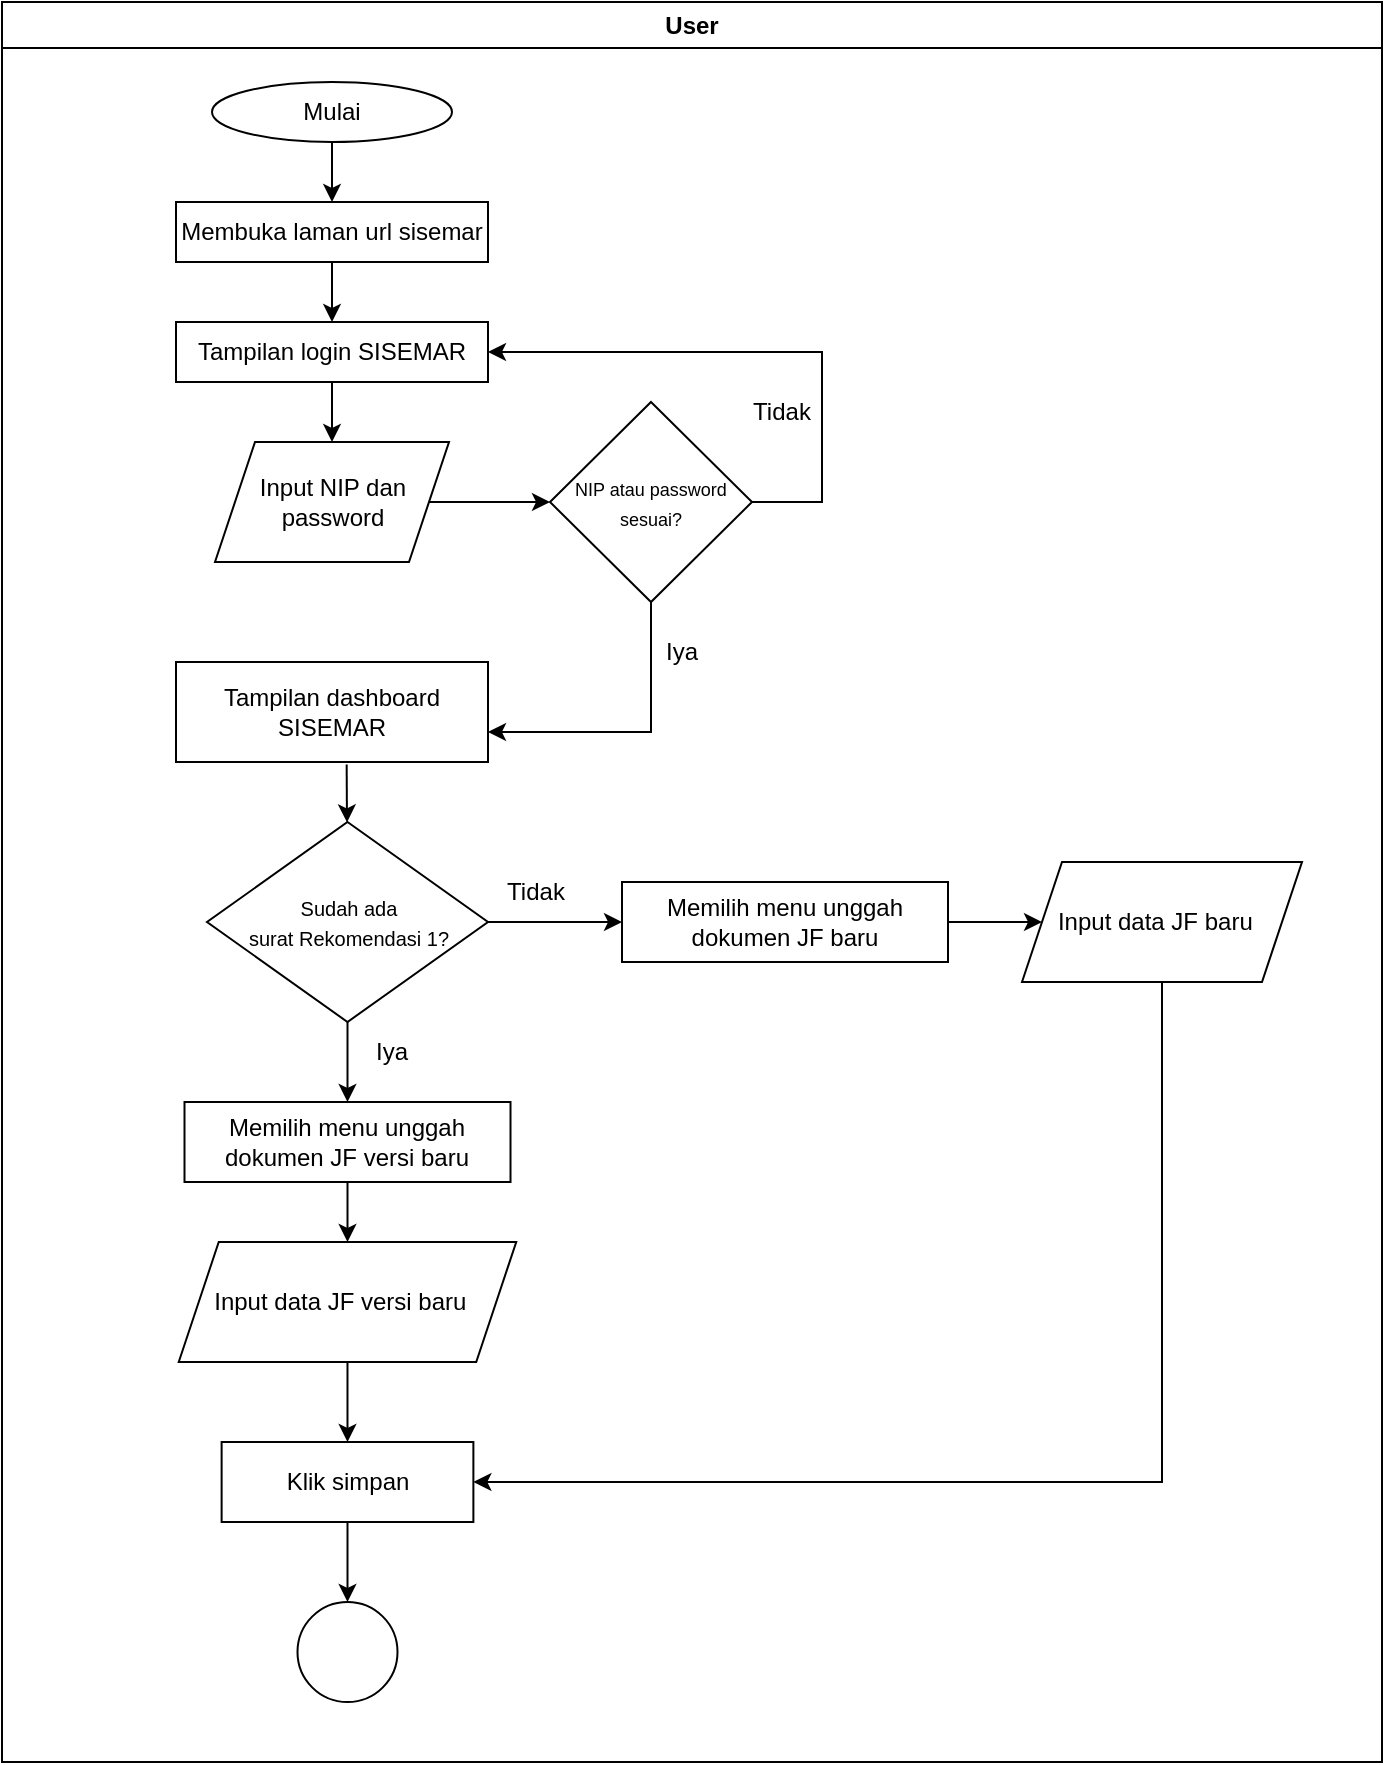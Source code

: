 <mxfile version="28.1.0">
  <diagram name="Halaman-1" id="uK1lXxShzl_tJUOJtHZC">
    <mxGraphModel dx="2574" dy="1002" grid="1" gridSize="10" guides="1" tooltips="1" connect="1" arrows="1" fold="1" page="1" pageScale="1" pageWidth="827" pageHeight="1169" math="0" shadow="0">
      <root>
        <mxCell id="0" />
        <mxCell id="1" parent="0" />
        <mxCell id="WBBm-CLDshW_mHcTqunQ-7" value="User" style="swimlane;whiteSpace=wrap;html=1;" parent="1" vertex="1">
          <mxGeometry x="-758" y="70" width="690" height="880" as="geometry" />
        </mxCell>
        <mxCell id="HcfepV2I2PUodawztDky-1" style="edgeStyle=orthogonalEdgeStyle;rounded=0;orthogonalLoop=1;jettySize=auto;html=1;" parent="WBBm-CLDshW_mHcTqunQ-7" source="VEq-Q2ySDu8XHJlhrdmW-1" target="WBBm-CLDshW_mHcTqunQ-2" edge="1">
          <mxGeometry relative="1" as="geometry" />
        </mxCell>
        <mxCell id="VEq-Q2ySDu8XHJlhrdmW-1" value="Mulai" style="ellipse;whiteSpace=wrap;html=1;" parent="WBBm-CLDshW_mHcTqunQ-7" vertex="1">
          <mxGeometry x="105" y="40" width="120" height="30" as="geometry" />
        </mxCell>
        <mxCell id="WBBm-CLDshW_mHcTqunQ-2" value="Membuka laman url sisemar" style="rounded=0;whiteSpace=wrap;html=1;" parent="WBBm-CLDshW_mHcTqunQ-7" vertex="1">
          <mxGeometry x="87" y="100" width="156" height="30" as="geometry" />
        </mxCell>
        <mxCell id="WBBm-CLDshW_mHcTqunQ-3" value="Input NIP dan password" style="shape=parallelogram;perimeter=parallelogramPerimeter;whiteSpace=wrap;html=1;fixedSize=1;" parent="WBBm-CLDshW_mHcTqunQ-7" vertex="1">
          <mxGeometry x="106.5" y="220" width="117" height="60" as="geometry" />
        </mxCell>
        <mxCell id="WBBm-CLDshW_mHcTqunQ-11" value="Tampilan login SISEMAR" style="rounded=0;whiteSpace=wrap;html=1;" parent="WBBm-CLDshW_mHcTqunQ-7" vertex="1">
          <mxGeometry x="87" y="160" width="156" height="30" as="geometry" />
        </mxCell>
        <mxCell id="WBBm-CLDshW_mHcTqunQ-12" value="Tampilan dashboard SISEMAR" style="rounded=0;whiteSpace=wrap;html=1;" parent="WBBm-CLDshW_mHcTqunQ-7" vertex="1">
          <mxGeometry x="87" y="330" width="156" height="50" as="geometry" />
        </mxCell>
        <mxCell id="WBBm-CLDshW_mHcTqunQ-1" value="&lt;font style=&quot;font-size: 9px;&quot;&gt;NIP atau password sesuai?&lt;/font&gt;" style="rhombus;whiteSpace=wrap;html=1;" parent="WBBm-CLDshW_mHcTqunQ-7" vertex="1">
          <mxGeometry x="274" y="200" width="101" height="100" as="geometry" />
        </mxCell>
        <mxCell id="HcfepV2I2PUodawztDky-4" style="edgeStyle=orthogonalEdgeStyle;rounded=0;orthogonalLoop=1;jettySize=auto;html=1;" parent="WBBm-CLDshW_mHcTqunQ-7" source="WBBm-CLDshW_mHcTqunQ-1" target="WBBm-CLDshW_mHcTqunQ-12" edge="1">
          <mxGeometry relative="1" as="geometry">
            <Array as="points">
              <mxPoint x="325" y="365" />
            </Array>
          </mxGeometry>
        </mxCell>
        <mxCell id="b3HriWDKfGVdkdYN5wVh-14" value="" style="endArrow=classic;html=1;rounded=0;exitX=0.5;exitY=1;exitDx=0;exitDy=0;" edge="1" parent="WBBm-CLDshW_mHcTqunQ-7" source="WBBm-CLDshW_mHcTqunQ-2" target="WBBm-CLDshW_mHcTqunQ-11">
          <mxGeometry width="50" height="50" relative="1" as="geometry">
            <mxPoint x="230" y="240" as="sourcePoint" />
            <mxPoint x="280" y="190" as="targetPoint" />
          </mxGeometry>
        </mxCell>
        <mxCell id="b3HriWDKfGVdkdYN5wVh-16" value="" style="endArrow=classic;html=1;rounded=0;exitX=0.5;exitY=1;exitDx=0;exitDy=0;" edge="1" parent="WBBm-CLDshW_mHcTqunQ-7" source="WBBm-CLDshW_mHcTqunQ-11" target="WBBm-CLDshW_mHcTqunQ-3">
          <mxGeometry width="50" height="50" relative="1" as="geometry">
            <mxPoint x="180" y="250" as="sourcePoint" />
            <mxPoint x="230" y="200" as="targetPoint" />
          </mxGeometry>
        </mxCell>
        <mxCell id="b3HriWDKfGVdkdYN5wVh-17" value="" style="endArrow=classic;html=1;rounded=0;entryX=0;entryY=0.5;entryDx=0;entryDy=0;exitX=1;exitY=0.5;exitDx=0;exitDy=0;" edge="1" parent="WBBm-CLDshW_mHcTqunQ-7" source="WBBm-CLDshW_mHcTqunQ-3" target="WBBm-CLDshW_mHcTqunQ-1">
          <mxGeometry width="50" height="50" relative="1" as="geometry">
            <mxPoint x="230" y="280" as="sourcePoint" />
            <mxPoint x="220" y="200" as="targetPoint" />
          </mxGeometry>
        </mxCell>
        <mxCell id="b3HriWDKfGVdkdYN5wVh-18" value="Tidak" style="text;html=1;align=center;verticalAlign=middle;whiteSpace=wrap;rounded=0;" vertex="1" parent="WBBm-CLDshW_mHcTqunQ-7">
          <mxGeometry x="360" y="190" width="60" height="30" as="geometry" />
        </mxCell>
        <mxCell id="b3HriWDKfGVdkdYN5wVh-19" value="Iya" style="text;html=1;align=center;verticalAlign=middle;whiteSpace=wrap;rounded=0;" vertex="1" parent="WBBm-CLDshW_mHcTqunQ-7">
          <mxGeometry x="310" y="310" width="60" height="30" as="geometry" />
        </mxCell>
        <mxCell id="b3HriWDKfGVdkdYN5wVh-20" value="" style="endArrow=classic;html=1;rounded=0;entryX=1;entryY=0.5;entryDx=0;entryDy=0;exitX=1;exitY=0.5;exitDx=0;exitDy=0;" edge="1" parent="WBBm-CLDshW_mHcTqunQ-7" source="WBBm-CLDshW_mHcTqunQ-1" target="WBBm-CLDshW_mHcTqunQ-11">
          <mxGeometry width="50" height="50" relative="1" as="geometry">
            <mxPoint x="170" y="230" as="sourcePoint" />
            <mxPoint x="220" y="180" as="targetPoint" />
            <Array as="points">
              <mxPoint x="410" y="250" />
              <mxPoint x="410" y="175" />
              <mxPoint x="375" y="175" />
            </Array>
          </mxGeometry>
        </mxCell>
        <mxCell id="b3HriWDKfGVdkdYN5wVh-2" value="Memilih menu unggah dokumen JF baru" style="rounded=0;whiteSpace=wrap;html=1;" vertex="1" parent="WBBm-CLDshW_mHcTqunQ-7">
          <mxGeometry x="310" y="440" width="163" height="40" as="geometry" />
        </mxCell>
        <mxCell id="b3HriWDKfGVdkdYN5wVh-23" value="&lt;font size=&quot;1&quot;&gt;Sudah ada&lt;/font&gt;&lt;div&gt;&lt;font size=&quot;1&quot;&gt;surat Rekomendasi 1?&lt;/font&gt;&lt;/div&gt;" style="rhombus;whiteSpace=wrap;html=1;" vertex="1" parent="WBBm-CLDshW_mHcTqunQ-7">
          <mxGeometry x="102.5" y="410" width="140.5" height="100" as="geometry" />
        </mxCell>
        <mxCell id="b3HriWDKfGVdkdYN5wVh-31" value="Memilih menu unggah dokumen JF versi baru" style="rounded=0;whiteSpace=wrap;html=1;" vertex="1" parent="WBBm-CLDshW_mHcTqunQ-7">
          <mxGeometry x="91.25" y="550" width="163" height="40" as="geometry" />
        </mxCell>
        <mxCell id="b3HriWDKfGVdkdYN5wVh-32" value="" style="endArrow=classic;html=1;rounded=0;exitX=1;exitY=0.5;exitDx=0;exitDy=0;entryX=0;entryY=0.5;entryDx=0;entryDy=0;" edge="1" parent="WBBm-CLDshW_mHcTqunQ-7" source="b3HriWDKfGVdkdYN5wVh-23" target="b3HriWDKfGVdkdYN5wVh-2">
          <mxGeometry width="50" height="50" relative="1" as="geometry">
            <mxPoint x="330" y="440" as="sourcePoint" />
            <mxPoint x="380" y="390" as="targetPoint" />
          </mxGeometry>
        </mxCell>
        <mxCell id="b3HriWDKfGVdkdYN5wVh-33" value="Iya" style="text;html=1;align=center;verticalAlign=middle;whiteSpace=wrap;rounded=0;" vertex="1" parent="WBBm-CLDshW_mHcTqunQ-7">
          <mxGeometry x="165" y="510" width="60" height="30" as="geometry" />
        </mxCell>
        <mxCell id="b3HriWDKfGVdkdYN5wVh-34" value="Tidak" style="text;html=1;align=center;verticalAlign=middle;whiteSpace=wrap;rounded=0;" vertex="1" parent="WBBm-CLDshW_mHcTqunQ-7">
          <mxGeometry x="237" y="430" width="60" height="30" as="geometry" />
        </mxCell>
        <mxCell id="b3HriWDKfGVdkdYN5wVh-35" value="" style="endArrow=classic;html=1;rounded=0;exitX=0.5;exitY=1;exitDx=0;exitDy=0;" edge="1" parent="WBBm-CLDshW_mHcTqunQ-7" source="b3HriWDKfGVdkdYN5wVh-23" target="b3HriWDKfGVdkdYN5wVh-31">
          <mxGeometry width="50" height="50" relative="1" as="geometry">
            <mxPoint x="300" y="470" as="sourcePoint" />
            <mxPoint x="350" y="420" as="targetPoint" />
          </mxGeometry>
        </mxCell>
        <mxCell id="b3HriWDKfGVdkdYN5wVh-36" value="" style="endArrow=classic;html=1;rounded=0;exitX=0.547;exitY=1.025;exitDx=0;exitDy=0;exitPerimeter=0;" edge="1" parent="WBBm-CLDshW_mHcTqunQ-7" source="WBBm-CLDshW_mHcTqunQ-12" target="b3HriWDKfGVdkdYN5wVh-23">
          <mxGeometry width="50" height="50" relative="1" as="geometry">
            <mxPoint x="240" y="600" as="sourcePoint" />
            <mxPoint x="290" y="550" as="targetPoint" />
          </mxGeometry>
        </mxCell>
        <mxCell id="b3HriWDKfGVdkdYN5wVh-24" value="Input data JF versi baru&amp;nbsp;&amp;nbsp;" style="shape=parallelogram;perimeter=parallelogramPerimeter;whiteSpace=wrap;html=1;fixedSize=1;" vertex="1" parent="WBBm-CLDshW_mHcTqunQ-7">
          <mxGeometry x="88.37" y="620" width="168.75" height="60" as="geometry" />
        </mxCell>
        <mxCell id="b3HriWDKfGVdkdYN5wVh-37" value="Input data JF baru&amp;nbsp;&amp;nbsp;" style="shape=parallelogram;perimeter=parallelogramPerimeter;whiteSpace=wrap;html=1;fixedSize=1;" vertex="1" parent="WBBm-CLDshW_mHcTqunQ-7">
          <mxGeometry x="510" y="430" width="140" height="60" as="geometry" />
        </mxCell>
        <mxCell id="b3HriWDKfGVdkdYN5wVh-39" value="" style="endArrow=classic;html=1;rounded=0;exitX=0.5;exitY=1;exitDx=0;exitDy=0;" edge="1" parent="WBBm-CLDshW_mHcTqunQ-7" source="b3HriWDKfGVdkdYN5wVh-31" target="b3HriWDKfGVdkdYN5wVh-24">
          <mxGeometry width="50" height="50" relative="1" as="geometry">
            <mxPoint x="250" y="640" as="sourcePoint" />
            <mxPoint x="300" y="590" as="targetPoint" />
          </mxGeometry>
        </mxCell>
        <mxCell id="b3HriWDKfGVdkdYN5wVh-40" value="" style="endArrow=classic;html=1;rounded=0;entryX=0;entryY=0.5;entryDx=0;entryDy=0;exitX=1;exitY=0.5;exitDx=0;exitDy=0;" edge="1" parent="WBBm-CLDshW_mHcTqunQ-7" source="b3HriWDKfGVdkdYN5wVh-2" target="b3HriWDKfGVdkdYN5wVh-37">
          <mxGeometry width="50" height="50" relative="1" as="geometry">
            <mxPoint x="480" y="460" as="sourcePoint" />
            <mxPoint x="290" y="600" as="targetPoint" />
          </mxGeometry>
        </mxCell>
        <mxCell id="b3HriWDKfGVdkdYN5wVh-41" value="" style="ellipse;whiteSpace=wrap;html=1;aspect=fixed;" vertex="1" parent="WBBm-CLDshW_mHcTqunQ-7">
          <mxGeometry x="147.75" y="800" width="50" height="50" as="geometry" />
        </mxCell>
        <mxCell id="b3HriWDKfGVdkdYN5wVh-43" value="Klik simpan" style="rounded=0;whiteSpace=wrap;html=1;" vertex="1" parent="WBBm-CLDshW_mHcTqunQ-7">
          <mxGeometry x="109.81" y="720" width="125.88" height="40" as="geometry" />
        </mxCell>
        <mxCell id="b3HriWDKfGVdkdYN5wVh-46" value="" style="endArrow=classic;html=1;rounded=0;entryX=1;entryY=0.5;entryDx=0;entryDy=0;exitX=0.5;exitY=1;exitDx=0;exitDy=0;" edge="1" parent="WBBm-CLDshW_mHcTqunQ-7" source="b3HriWDKfGVdkdYN5wVh-37" target="b3HriWDKfGVdkdYN5wVh-43">
          <mxGeometry width="50" height="50" relative="1" as="geometry">
            <mxPoint x="248" y="630" as="sourcePoint" />
            <mxPoint x="298" y="580" as="targetPoint" />
            <Array as="points">
              <mxPoint x="580" y="740" />
            </Array>
          </mxGeometry>
        </mxCell>
        <mxCell id="b3HriWDKfGVdkdYN5wVh-47" value="" style="endArrow=classic;html=1;rounded=0;exitX=0.5;exitY=1;exitDx=0;exitDy=0;entryX=0.5;entryY=0;entryDx=0;entryDy=0;" edge="1" parent="WBBm-CLDshW_mHcTqunQ-7" source="b3HriWDKfGVdkdYN5wVh-24" target="b3HriWDKfGVdkdYN5wVh-43">
          <mxGeometry width="50" height="50" relative="1" as="geometry">
            <mxPoint x="258" y="650" as="sourcePoint" />
            <mxPoint x="308" y="600" as="targetPoint" />
          </mxGeometry>
        </mxCell>
        <mxCell id="b3HriWDKfGVdkdYN5wVh-48" value="" style="endArrow=classic;html=1;rounded=0;exitX=0.5;exitY=1;exitDx=0;exitDy=0;entryX=0.5;entryY=0;entryDx=0;entryDy=0;" edge="1" parent="WBBm-CLDshW_mHcTqunQ-7" source="b3HriWDKfGVdkdYN5wVh-43" target="b3HriWDKfGVdkdYN5wVh-41">
          <mxGeometry width="50" height="50" relative="1" as="geometry">
            <mxPoint x="258" y="650" as="sourcePoint" />
            <mxPoint x="308" y="600" as="targetPoint" />
          </mxGeometry>
        </mxCell>
      </root>
    </mxGraphModel>
  </diagram>
</mxfile>
